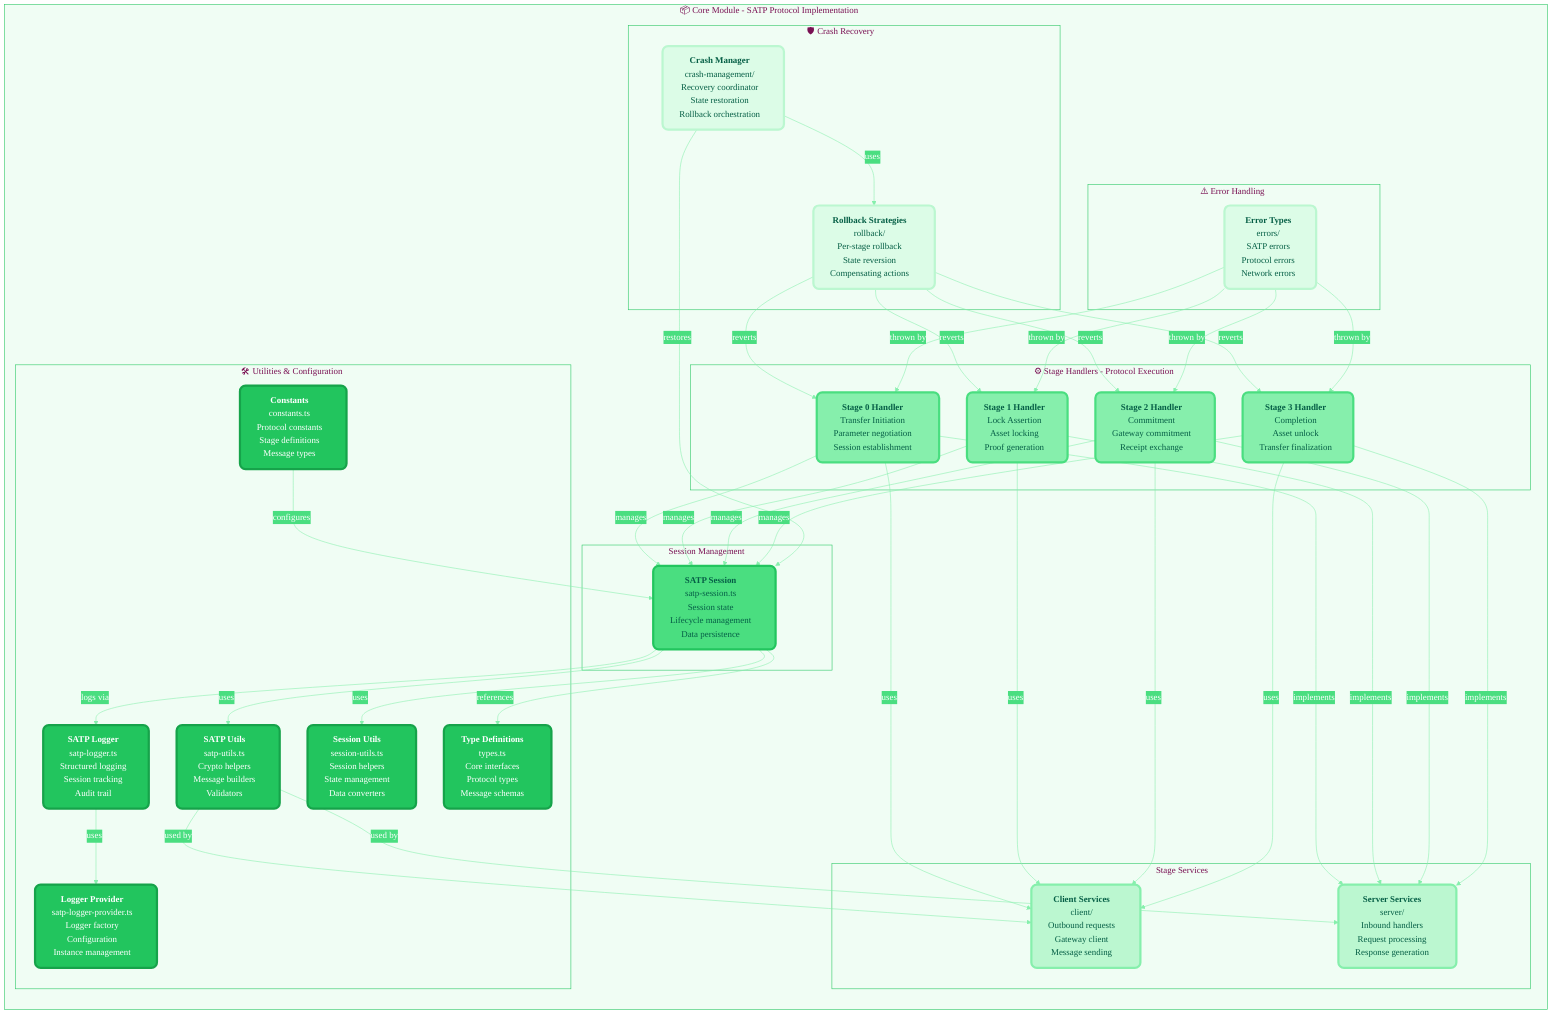 %%{init: {'theme':'base', 'themeVariables': { 'fontSize':'16px', 'fontFamily':'Segoe UI, system-ui, sans-serif', 'primaryColor':'#22c55e','primaryTextColor':'#ffffff','primaryBorderColor':'#16a34a','lineColor':'#86efac','secondaryColor':'#4ade80','tertiaryColor':'#86efac', 'clusterBkg':'#f0fdf4', 'clusterBorder':'#22c55e', 'mainBkg':'#ffffff'}}}%%
graph TB
    subgraph Core["📦 Core Module - SATP Protocol Implementation"]
        direction TB
        
        subgraph Utils["🛠️ Utilities & Configuration"]
            Constants["<b>Constants</b><br/>constants.ts<br/>Protocol constants<br/>Stage definitions<br/>Message types"]
            Logger["<b>SATP Logger</b><br/>satp-logger.ts<br/>Structured logging<br/>Session tracking<br/>Audit trail"]
            LoggerProvider["<b>Logger Provider</b><br/>satp-logger-provider.ts<br/>Logger factory<br/>Configuration<br/>Instance management"]
            SatpUtils["<b>SATP Utils</b><br/>satp-utils.ts<br/>Crypto helpers<br/>Message builders<br/>Validators"]
            SessionUtils["<b>Session Utils</b><br/>session-utils.ts<br/>Session helpers<br/>State management<br/>Data converters"]
            Types["<b>Type Definitions</b><br/>types.ts<br/>Core interfaces<br/>Protocol types<br/>Message schemas"]
        end
        
        subgraph SessionMgmt["🔐 Session Management"]
            Session["<b>SATP Session</b><br/>satp-session.ts<br/>Session state<br/>Lifecycle management<br/>Data persistence"]
        end
        
        subgraph StageHandlers["⚙️ Stage Handlers - Protocol Execution"]
            Stage0Handler["<b>Stage 0 Handler</b><br/>Transfer Initiation<br/>Parameter negotiation<br/>Session establishment"]
            Stage1Handler["<b>Stage 1 Handler</b><br/>Lock Assertion<br/>Asset locking<br/>Proof generation"]
            Stage2Handler["<b>Stage 2 Handler</b><br/>Commitment<br/>Gateway commitment<br/>Receipt exchange"]
            Stage3Handler["<b>Stage 3 Handler</b><br/>Completion<br/>Asset unlock<br/>Transfer finalization"]
        end
        
        subgraph StageServices["🔄 Stage Services"]
            direction LR
            ClientServices["<b>Client Services</b><br/>client/<br/>Outbound requests<br/>Gateway client<br/>Message sending"]
            ServerServices["<b>Server Services</b><br/>server/<br/>Inbound handlers<br/>Request processing<br/>Response generation"]
        end
        
        subgraph CrashMgmt["🛡️ Crash Recovery"]
            CrashManager["<b>Crash Manager</b><br/>crash-management/<br/>Recovery coordinator<br/>State restoration<br/>Rollback orchestration"]
            RollbackStrategies["<b>Rollback Strategies</b><br/>rollback/<br/>Per-stage rollback<br/>State reversion<br/>Compensating actions"]
        end
        
        subgraph ErrorHandling["⚠️ Error Handling"]
            ErrorTypes["<b>Error Types</b><br/>errors/<br/>SATP errors<br/>Protocol errors<br/>Network errors"]
        end
    end
    
    %% Relationships
    Logger -->|uses| LoggerProvider
    Session -->|uses| SatpUtils
    Session -->|uses| SessionUtils
    Session -->|references| Types
    Session -->|logs via| Logger
    
    Stage0Handler -->|manages| Session
    Stage1Handler -->|manages| Session
    Stage2Handler -->|manages| Session
    Stage3Handler -->|manages| Session
    
    Stage0Handler -->|uses| ClientServices
    Stage1Handler -->|uses| ClientServices
    Stage2Handler -->|uses| ClientServices
    Stage3Handler -->|uses| ClientServices
    
    Stage0Handler -->|implements| ServerServices
    Stage1Handler -->|implements| ServerServices
    Stage2Handler -->|implements| ServerServices
    Stage3Handler -->|implements| ServerServices
    
    CrashManager -->|uses| RollbackStrategies
    CrashManager -->|restores| Session
    RollbackStrategies -->|reverts| Stage0Handler
    RollbackStrategies -->|reverts| Stage1Handler
    RollbackStrategies -->|reverts| Stage2Handler
    RollbackStrategies -->|reverts| Stage3Handler
    
    ErrorTypes -->|thrown by| Stage0Handler
    ErrorTypes -->|thrown by| Stage1Handler
    ErrorTypes -->|thrown by| Stage2Handler
    ErrorTypes -->|thrown by| Stage3Handler
    
    Constants -->|configures| Session
    SatpUtils -->|used by| ClientServices
    SatpUtils -->|used by| ServerServices
    
    %% Styling
    classDef utilClass fill:#22c55e,stroke:#16a34a,stroke-width:4px,color:#ffffff,rx:10,ry:10
    classDef sessionClass fill:#4ade80,stroke:#22c55e,stroke-width:4px,color:#065f46,rx:10,ry:10
    classDef handlerClass fill:#86efac,stroke:#4ade80,stroke-width:4px,color:#065f46,rx:10,ry:10
    classDef serviceClass fill:#bbf7d0,stroke:#86efac,stroke-width:4px,color:#065f46,rx:10,ry:10
    classDef crashClass fill:#dcfce7,stroke:#bbf7d0,stroke-width:4px,color:#065f46,rx:10,ry:10
    
    class Constants,Logger,LoggerProvider,SatpUtils,SessionUtils,Types utilClass
    class Session sessionClass
    class Stage0Handler,Stage1Handler,Stage2Handler,Stage3Handler handlerClass
    class ClientServices,ServerServices serviceClass
    class CrashManager,RollbackStrategies,ErrorTypes crashClass